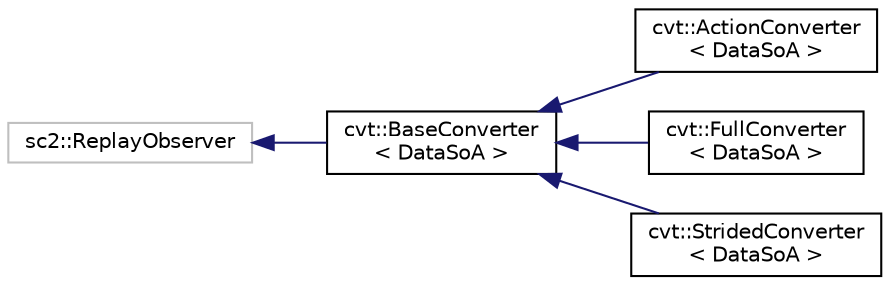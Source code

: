 digraph "Graphical Class Hierarchy"
{
 // LATEX_PDF_SIZE
  edge [fontname="Helvetica",fontsize="10",labelfontname="Helvetica",labelfontsize="10"];
  node [fontname="Helvetica",fontsize="10",shape=record];
  rankdir="LR";
  Node33 [label="sc2::ReplayObserver",height=0.2,width=0.4,color="grey75", fillcolor="white", style="filled",tooltip=" "];
  Node33 -> Node0 [dir="back",color="midnightblue",fontsize="10",style="solid",fontname="Helvetica"];
  Node0 [label="cvt::BaseConverter\l\< DataSoA \>",height=0.2,width=0.4,color="black", fillcolor="white", style="filled",URL="$d4/dc4/classcvt_1_1BaseConverter.html",tooltip="Base replay observer and converter that implements functions common to all the other sampling variant..."];
  Node0 -> Node1 [dir="back",color="midnightblue",fontsize="10",style="solid",fontname="Helvetica"];
  Node1 [label="cvt::ActionConverter\l\< DataSoA \>",height=0.2,width=0.4,color="black", fillcolor="white", style="filled",URL="$db/dba/classcvt_1_1ActionConverter.html",tooltip="The alphastar dataset only saves if the player makes an action and its associated preceding observati..."];
  Node0 -> Node2 [dir="back",color="midnightblue",fontsize="10",style="solid",fontname="Helvetica"];
  Node2 [label="cvt::FullConverter\l\< DataSoA \>",height=0.2,width=0.4,color="black", fillcolor="white", style="filled",URL="$d0/db6/classcvt_1_1FullConverter.html",tooltip="Convert and serialize every observation. This could be big."];
  Node0 -> Node3 [dir="back",color="midnightblue",fontsize="10",style="solid",fontname="Helvetica"];
  Node3 [label="cvt::StridedConverter\l\< DataSoA \>",height=0.2,width=0.4,color="black", fillcolor="white", style="filled",URL="$d7/d58/classcvt_1_1StridedConverter.html",tooltip="Convert and serialize at a particular stride (i.e. every 10 steps). Also has flag which enables savin..."];
}
